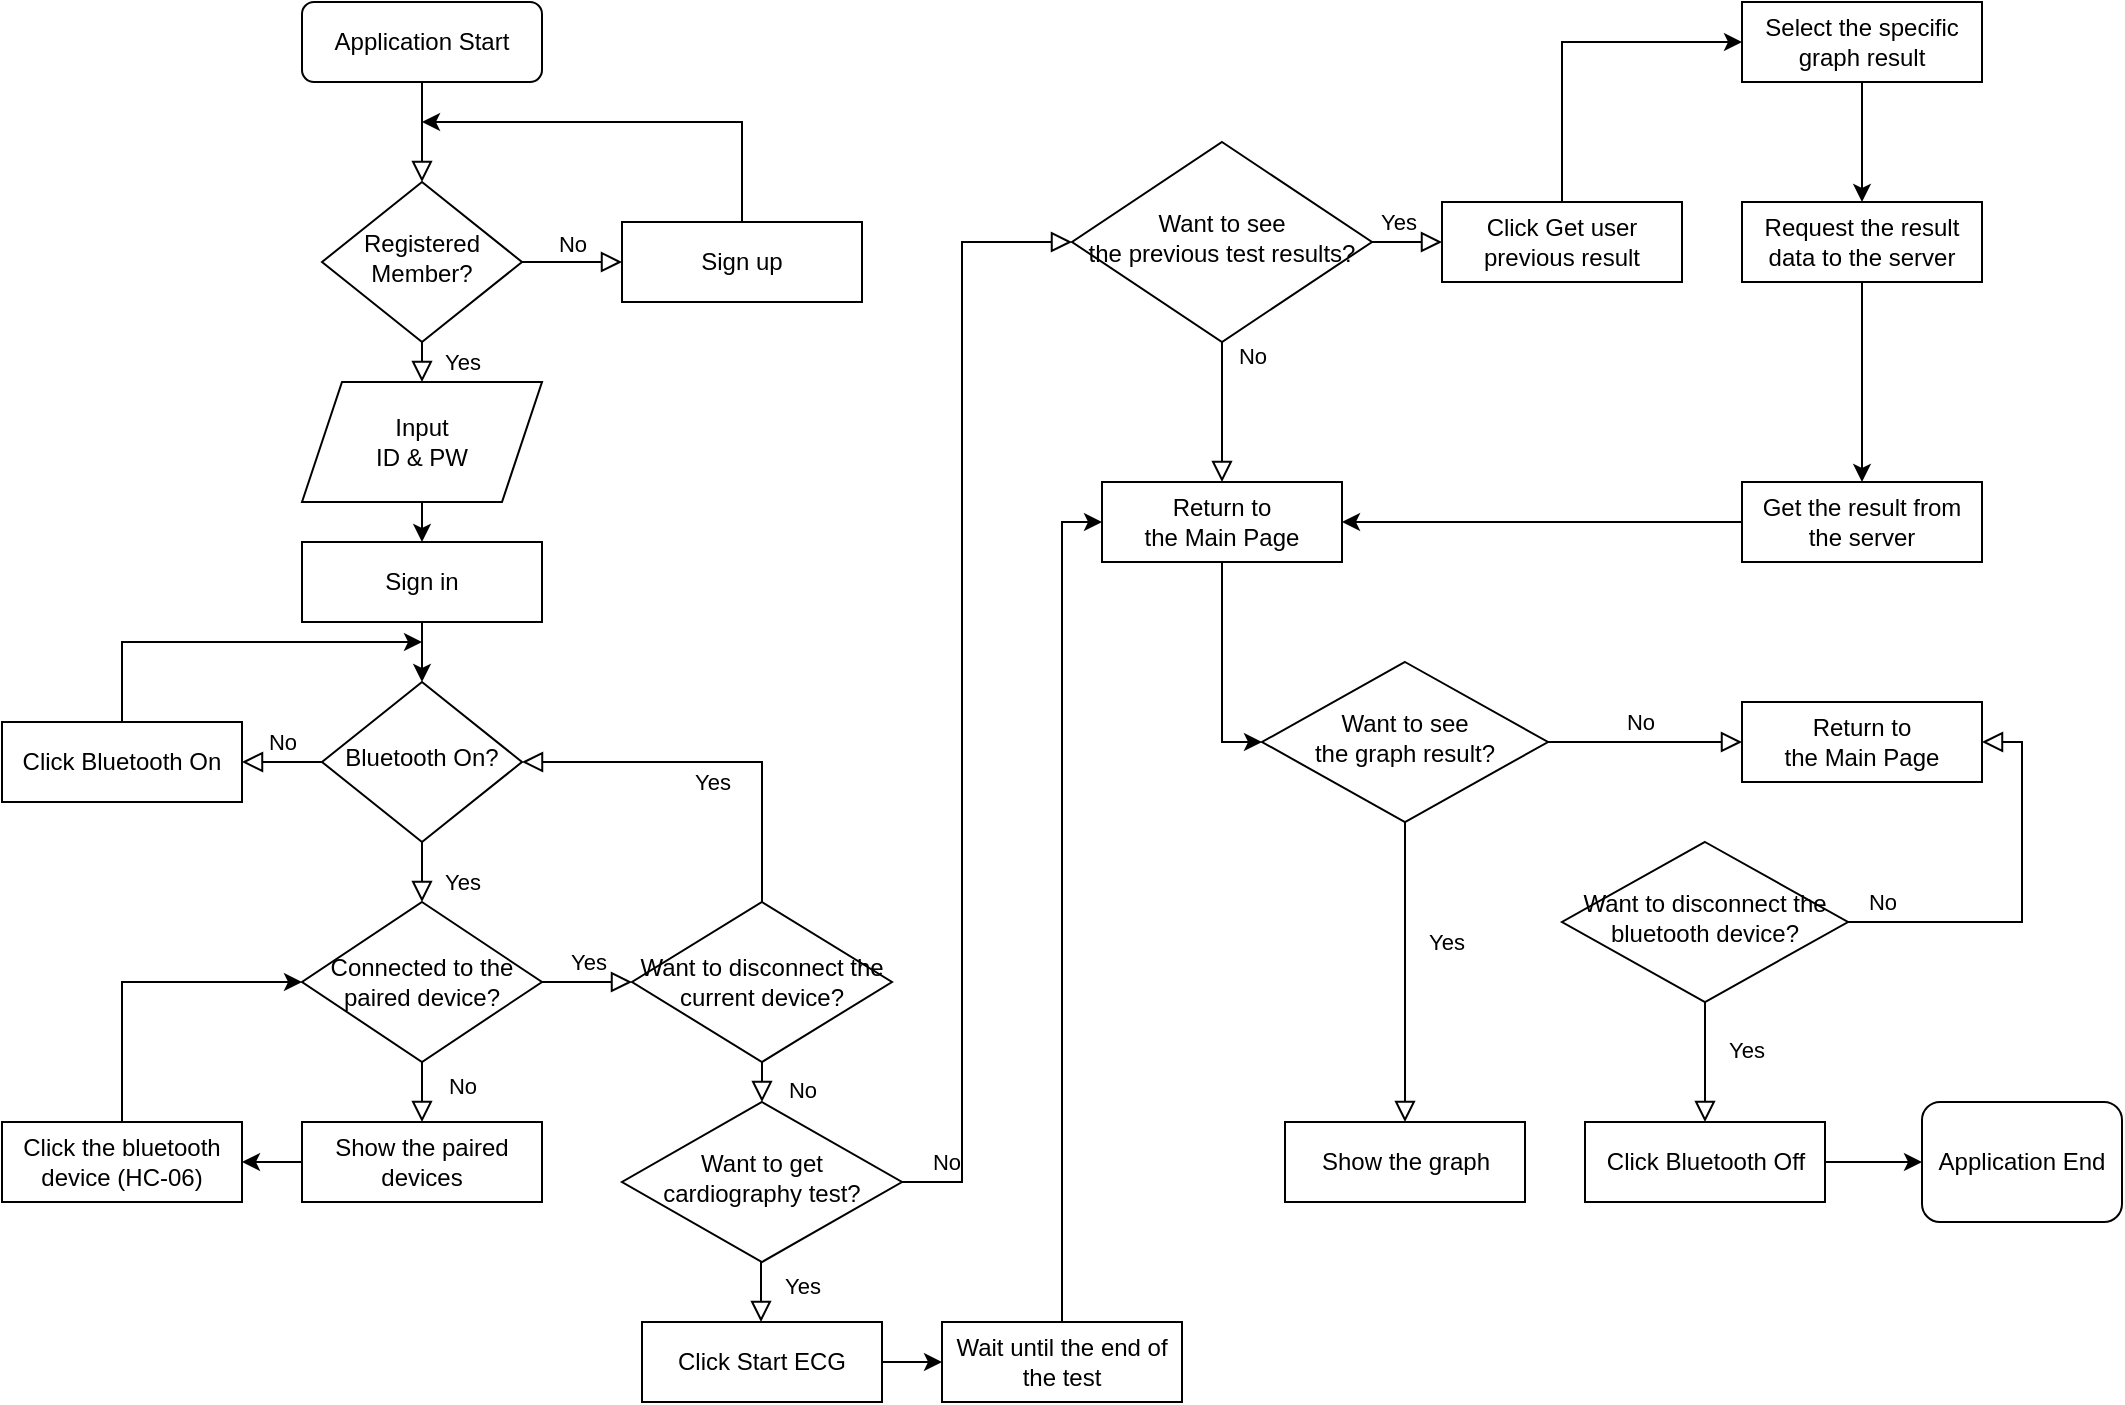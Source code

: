 <mxfile version="20.4.0" type="device"><diagram id="C5RBs43oDa-KdzZeNtuy" name="Page-1"><mxGraphModel dx="1018" dy="626" grid="1" gridSize="10" guides="1" tooltips="1" connect="1" arrows="1" fold="1" page="1" pageScale="1" pageWidth="827" pageHeight="1169" math="0" shadow="0"><root><mxCell id="WIyWlLk6GJQsqaUBKTNV-0"/><mxCell id="WIyWlLk6GJQsqaUBKTNV-1" parent="WIyWlLk6GJQsqaUBKTNV-0"/><mxCell id="WIyWlLk6GJQsqaUBKTNV-2" value="" style="rounded=0;html=1;jettySize=auto;orthogonalLoop=1;fontSize=11;endArrow=block;endFill=0;endSize=8;strokeWidth=1;shadow=0;labelBackgroundColor=none;edgeStyle=orthogonalEdgeStyle;" parent="WIyWlLk6GJQsqaUBKTNV-1" source="WIyWlLk6GJQsqaUBKTNV-3" target="WIyWlLk6GJQsqaUBKTNV-6" edge="1"><mxGeometry relative="1" as="geometry"/></mxCell><mxCell id="WIyWlLk6GJQsqaUBKTNV-3" value="Application Start" style="rounded=1;whiteSpace=wrap;html=1;fontSize=12;glass=0;strokeWidth=1;shadow=0;" parent="WIyWlLk6GJQsqaUBKTNV-1" vertex="1"><mxGeometry x="160" y="80" width="120" height="40" as="geometry"/></mxCell><mxCell id="WIyWlLk6GJQsqaUBKTNV-4" value="Yes" style="rounded=0;html=1;jettySize=auto;orthogonalLoop=1;fontSize=11;endArrow=block;endFill=0;endSize=8;strokeWidth=1;shadow=0;labelBackgroundColor=none;edgeStyle=orthogonalEdgeStyle;exitX=0.5;exitY=1;exitDx=0;exitDy=0;entryX=0.5;entryY=0;entryDx=0;entryDy=0;" parent="WIyWlLk6GJQsqaUBKTNV-1" source="WIyWlLk6GJQsqaUBKTNV-6" target="W6x3SmIvolleTisDMfN6-23" edge="1"><mxGeometry y="20" relative="1" as="geometry"><mxPoint as="offset"/><mxPoint x="220" y="330" as="sourcePoint"/><mxPoint x="220" y="290" as="targetPoint"/></mxGeometry></mxCell><mxCell id="WIyWlLk6GJQsqaUBKTNV-5" value="No" style="edgeStyle=orthogonalEdgeStyle;rounded=0;html=1;jettySize=auto;orthogonalLoop=1;fontSize=11;endArrow=block;endFill=0;endSize=8;strokeWidth=1;shadow=0;labelBackgroundColor=none;" parent="WIyWlLk6GJQsqaUBKTNV-1" source="WIyWlLk6GJQsqaUBKTNV-6" edge="1"><mxGeometry y="10" relative="1" as="geometry"><mxPoint as="offset"/><mxPoint x="320" y="210" as="targetPoint"/></mxGeometry></mxCell><mxCell id="WIyWlLk6GJQsqaUBKTNV-6" value="Registered Member?" style="rhombus;whiteSpace=wrap;html=1;shadow=0;fontFamily=Helvetica;fontSize=12;align=center;strokeWidth=1;spacing=6;spacingTop=-4;" parent="WIyWlLk6GJQsqaUBKTNV-1" vertex="1"><mxGeometry x="170" y="170" width="100" height="80" as="geometry"/></mxCell><mxCell id="WIyWlLk6GJQsqaUBKTNV-10" value="Bluetooth On?" style="rhombus;whiteSpace=wrap;html=1;shadow=0;fontFamily=Helvetica;fontSize=12;align=center;strokeWidth=1;spacing=6;spacingTop=-4;" parent="WIyWlLk6GJQsqaUBKTNV-1" vertex="1"><mxGeometry x="170" y="420" width="100" height="80" as="geometry"/></mxCell><mxCell id="W6x3SmIvolleTisDMfN6-0" value="Sign in" style="rounded=0;whiteSpace=wrap;html=1;" vertex="1" parent="WIyWlLk6GJQsqaUBKTNV-1"><mxGeometry x="160" y="350" width="120" height="40" as="geometry"/></mxCell><mxCell id="W6x3SmIvolleTisDMfN6-4" value="Connected to the paired device?" style="rhombus;whiteSpace=wrap;html=1;" vertex="1" parent="WIyWlLk6GJQsqaUBKTNV-1"><mxGeometry x="160" y="530" width="120" height="80" as="geometry"/></mxCell><mxCell id="W6x3SmIvolleTisDMfN6-8" value="" style="endArrow=classic;html=1;rounded=0;exitX=0.5;exitY=1;exitDx=0;exitDy=0;entryX=0.5;entryY=0;entryDx=0;entryDy=0;" edge="1" parent="WIyWlLk6GJQsqaUBKTNV-1" source="W6x3SmIvolleTisDMfN6-0" target="WIyWlLk6GJQsqaUBKTNV-10"><mxGeometry width="50" height="50" relative="1" as="geometry"><mxPoint x="390" y="430" as="sourcePoint"/><mxPoint x="440" y="380" as="targetPoint"/></mxGeometry></mxCell><mxCell id="W6x3SmIvolleTisDMfN6-9" value="Sign up" style="rounded=0;whiteSpace=wrap;html=1;" vertex="1" parent="WIyWlLk6GJQsqaUBKTNV-1"><mxGeometry x="320" y="190" width="120" height="40" as="geometry"/></mxCell><mxCell id="W6x3SmIvolleTisDMfN6-10" value="" style="endArrow=classic;html=1;rounded=0;exitX=0.5;exitY=0;exitDx=0;exitDy=0;" edge="1" parent="WIyWlLk6GJQsqaUBKTNV-1" source="W6x3SmIvolleTisDMfN6-9"><mxGeometry width="50" height="50" relative="1" as="geometry"><mxPoint x="390" y="410" as="sourcePoint"/><mxPoint x="220" y="140" as="targetPoint"/><Array as="points"><mxPoint x="380" y="140"/></Array></mxGeometry></mxCell><mxCell id="W6x3SmIvolleTisDMfN6-13" value="No" style="edgeStyle=orthogonalEdgeStyle;rounded=0;html=1;jettySize=auto;orthogonalLoop=1;fontSize=11;endArrow=block;endFill=0;endSize=8;strokeWidth=1;shadow=0;labelBackgroundColor=none;exitX=0;exitY=0.5;exitDx=0;exitDy=0;entryX=1;entryY=0.5;entryDx=0;entryDy=0;" edge="1" parent="WIyWlLk6GJQsqaUBKTNV-1" source="WIyWlLk6GJQsqaUBKTNV-10" target="W6x3SmIvolleTisDMfN6-14"><mxGeometry y="-10" relative="1" as="geometry"><mxPoint as="offset"/><mxPoint x="270" y="500" as="sourcePoint"/><mxPoint x="320" y="500" as="targetPoint"/></mxGeometry></mxCell><mxCell id="W6x3SmIvolleTisDMfN6-14" value="Click Bluetooth On" style="rounded=0;whiteSpace=wrap;html=1;" vertex="1" parent="WIyWlLk6GJQsqaUBKTNV-1"><mxGeometry x="10" y="440" width="120" height="40" as="geometry"/></mxCell><mxCell id="W6x3SmIvolleTisDMfN6-15" value="" style="endArrow=classic;html=1;rounded=0;exitX=0.5;exitY=0;exitDx=0;exitDy=0;" edge="1" parent="WIyWlLk6GJQsqaUBKTNV-1" source="W6x3SmIvolleTisDMfN6-14"><mxGeometry width="50" height="50" relative="1" as="geometry"><mxPoint x="230" y="400" as="sourcePoint"/><mxPoint x="220" y="400" as="targetPoint"/><Array as="points"><mxPoint x="70" y="400"/></Array></mxGeometry></mxCell><mxCell id="W6x3SmIvolleTisDMfN6-19" value="Yes" style="edgeStyle=orthogonalEdgeStyle;rounded=0;html=1;jettySize=auto;orthogonalLoop=1;fontSize=11;endArrow=block;endFill=0;endSize=8;strokeWidth=1;shadow=0;labelBackgroundColor=none;exitX=0.5;exitY=1;exitDx=0;exitDy=0;entryX=0.5;entryY=0;entryDx=0;entryDy=0;" edge="1" parent="WIyWlLk6GJQsqaUBKTNV-1" source="WIyWlLk6GJQsqaUBKTNV-10" target="W6x3SmIvolleTisDMfN6-4"><mxGeometry x="0.333" y="20" relative="1" as="geometry"><mxPoint as="offset"/><mxPoint x="280" y="470" as="sourcePoint"/><mxPoint x="330" y="470" as="targetPoint"/></mxGeometry></mxCell><mxCell id="W6x3SmIvolleTisDMfN6-20" value="No" style="edgeStyle=orthogonalEdgeStyle;rounded=0;html=1;jettySize=auto;orthogonalLoop=1;fontSize=11;endArrow=block;endFill=0;endSize=8;strokeWidth=1;shadow=0;labelBackgroundColor=none;exitX=0.5;exitY=1;exitDx=0;exitDy=0;entryX=0.5;entryY=0;entryDx=0;entryDy=0;" edge="1" parent="WIyWlLk6GJQsqaUBKTNV-1" source="W6x3SmIvolleTisDMfN6-4" target="W6x3SmIvolleTisDMfN6-22"><mxGeometry x="-0.2" y="20" relative="1" as="geometry"><mxPoint as="offset"/><mxPoint x="230" y="510" as="sourcePoint"/><mxPoint x="220" y="650" as="targetPoint"/></mxGeometry></mxCell><mxCell id="W6x3SmIvolleTisDMfN6-21" value="Yes" style="edgeStyle=orthogonalEdgeStyle;rounded=0;html=1;jettySize=auto;orthogonalLoop=1;fontSize=11;endArrow=block;endFill=0;endSize=8;strokeWidth=1;shadow=0;labelBackgroundColor=none;exitX=1;exitY=0.5;exitDx=0;exitDy=0;entryX=0;entryY=0.5;entryDx=0;entryDy=0;" edge="1" parent="WIyWlLk6GJQsqaUBKTNV-1" source="W6x3SmIvolleTisDMfN6-4" target="W6x3SmIvolleTisDMfN6-74"><mxGeometry y="10" relative="1" as="geometry"><mxPoint as="offset"/><mxPoint x="280" y="470" as="sourcePoint"/><mxPoint x="320" y="570" as="targetPoint"/><Array as="points"/></mxGeometry></mxCell><mxCell id="W6x3SmIvolleTisDMfN6-22" value="Show the paired devices" style="rounded=0;whiteSpace=wrap;html=1;" vertex="1" parent="WIyWlLk6GJQsqaUBKTNV-1"><mxGeometry x="160" y="640" width="120" height="40" as="geometry"/></mxCell><mxCell id="W6x3SmIvolleTisDMfN6-23" value="Input&lt;br&gt;ID &amp;amp; PW" style="shape=parallelogram;perimeter=parallelogramPerimeter;whiteSpace=wrap;html=1;fixedSize=1;" vertex="1" parent="WIyWlLk6GJQsqaUBKTNV-1"><mxGeometry x="160" y="270" width="120" height="60" as="geometry"/></mxCell><mxCell id="W6x3SmIvolleTisDMfN6-24" value="" style="endArrow=classic;html=1;rounded=0;exitX=0.5;exitY=1;exitDx=0;exitDy=0;" edge="1" parent="WIyWlLk6GJQsqaUBKTNV-1" source="W6x3SmIvolleTisDMfN6-23"><mxGeometry width="50" height="50" relative="1" as="geometry"><mxPoint x="230" y="400" as="sourcePoint"/><mxPoint x="220" y="350" as="targetPoint"/></mxGeometry></mxCell><mxCell id="W6x3SmIvolleTisDMfN6-25" value="" style="endArrow=classic;html=1;rounded=0;exitX=0;exitY=0.5;exitDx=0;exitDy=0;entryX=1;entryY=0.5;entryDx=0;entryDy=0;" edge="1" parent="WIyWlLk6GJQsqaUBKTNV-1" source="W6x3SmIvolleTisDMfN6-22" target="W6x3SmIvolleTisDMfN6-26"><mxGeometry width="50" height="50" relative="1" as="geometry"><mxPoint x="220" y="750" as="sourcePoint"/><mxPoint x="100" y="660" as="targetPoint"/><Array as="points"><mxPoint x="130" y="660"/></Array></mxGeometry></mxCell><mxCell id="W6x3SmIvolleTisDMfN6-26" value="Click the bluetooth device (HC-06)" style="rounded=0;whiteSpace=wrap;html=1;" vertex="1" parent="WIyWlLk6GJQsqaUBKTNV-1"><mxGeometry x="10" y="640" width="120" height="40" as="geometry"/></mxCell><mxCell id="W6x3SmIvolleTisDMfN6-29" value="" style="endArrow=classic;html=1;rounded=0;exitX=0.5;exitY=0;exitDx=0;exitDy=0;entryX=0;entryY=0.5;entryDx=0;entryDy=0;" edge="1" parent="WIyWlLk6GJQsqaUBKTNV-1" source="W6x3SmIvolleTisDMfN6-26" target="W6x3SmIvolleTisDMfN6-4"><mxGeometry width="50" height="50" relative="1" as="geometry"><mxPoint x="390" y="460" as="sourcePoint"/><mxPoint x="440" y="410" as="targetPoint"/><Array as="points"><mxPoint x="70" y="570"/></Array></mxGeometry></mxCell><mxCell id="W6x3SmIvolleTisDMfN6-31" value="Want to get cardiography test?" style="rhombus;whiteSpace=wrap;html=1;shadow=0;fontFamily=Helvetica;fontSize=12;align=center;strokeWidth=1;spacing=6;spacingTop=-4;" vertex="1" parent="WIyWlLk6GJQsqaUBKTNV-1"><mxGeometry x="320" y="630" width="140" height="80" as="geometry"/></mxCell><mxCell id="W6x3SmIvolleTisDMfN6-36" value="Yes" style="edgeStyle=orthogonalEdgeStyle;rounded=0;html=1;jettySize=auto;orthogonalLoop=1;fontSize=11;endArrow=block;endFill=0;endSize=8;strokeWidth=1;shadow=0;labelBackgroundColor=none;exitX=0.5;exitY=1;exitDx=0;exitDy=0;entryX=0.5;entryY=0;entryDx=0;entryDy=0;" edge="1" parent="WIyWlLk6GJQsqaUBKTNV-1"><mxGeometry x="-0.2" y="20" relative="1" as="geometry"><mxPoint as="offset"/><mxPoint x="389.5" y="710" as="sourcePoint"/><mxPoint x="389.5" y="740" as="targetPoint"/></mxGeometry></mxCell><mxCell id="W6x3SmIvolleTisDMfN6-54" style="edgeStyle=orthogonalEdgeStyle;rounded=0;orthogonalLoop=1;jettySize=auto;html=1;" edge="1" parent="WIyWlLk6GJQsqaUBKTNV-1" source="W6x3SmIvolleTisDMfN6-37"><mxGeometry relative="1" as="geometry"><mxPoint x="480" y="760" as="targetPoint"/></mxGeometry></mxCell><mxCell id="W6x3SmIvolleTisDMfN6-37" value="Click Start ECG" style="rounded=0;whiteSpace=wrap;html=1;" vertex="1" parent="WIyWlLk6GJQsqaUBKTNV-1"><mxGeometry x="330" y="740" width="120" height="40" as="geometry"/></mxCell><mxCell id="W6x3SmIvolleTisDMfN6-38" value="No" style="edgeStyle=orthogonalEdgeStyle;rounded=0;html=1;jettySize=auto;orthogonalLoop=1;fontSize=11;endArrow=block;endFill=0;endSize=8;strokeWidth=1;shadow=0;labelBackgroundColor=none;exitX=1;exitY=0.5;exitDx=0;exitDy=0;entryX=0;entryY=0.5;entryDx=0;entryDy=0;" edge="1" parent="WIyWlLk6GJQsqaUBKTNV-1" source="W6x3SmIvolleTisDMfN6-31" target="W6x3SmIvolleTisDMfN6-39"><mxGeometry x="-0.921" y="10" relative="1" as="geometry"><mxPoint as="offset"/><mxPoint x="290" y="580" as="sourcePoint"/><mxPoint x="530" y="130" as="targetPoint"/><Array as="points"><mxPoint x="490" y="670"/><mxPoint x="490" y="200"/></Array></mxGeometry></mxCell><mxCell id="W6x3SmIvolleTisDMfN6-39" value="Want to see&lt;br&gt;the previous test results?" style="rhombus;whiteSpace=wrap;html=1;shadow=0;fontFamily=Helvetica;fontSize=12;align=center;strokeWidth=1;spacing=6;spacingTop=-4;" vertex="1" parent="WIyWlLk6GJQsqaUBKTNV-1"><mxGeometry x="545" y="150" width="150" height="100" as="geometry"/></mxCell><mxCell id="W6x3SmIvolleTisDMfN6-40" value="Yes" style="edgeStyle=orthogonalEdgeStyle;rounded=0;html=1;jettySize=auto;orthogonalLoop=1;fontSize=11;endArrow=block;endFill=0;endSize=8;strokeWidth=1;shadow=0;labelBackgroundColor=none;exitX=1;exitY=0.5;exitDx=0;exitDy=0;entryX=0;entryY=0.5;entryDx=0;entryDy=0;" edge="1" parent="WIyWlLk6GJQsqaUBKTNV-1" source="W6x3SmIvolleTisDMfN6-39" target="W6x3SmIvolleTisDMfN6-41"><mxGeometry x="-0.259" y="10" relative="1" as="geometry"><mxPoint as="offset"/><mxPoint x="590" y="240" as="sourcePoint"/><mxPoint x="605" y="330" as="targetPoint"/></mxGeometry></mxCell><mxCell id="W6x3SmIvolleTisDMfN6-45" style="edgeStyle=orthogonalEdgeStyle;rounded=0;orthogonalLoop=1;jettySize=auto;html=1;exitX=0.5;exitY=0;exitDx=0;exitDy=0;entryX=0;entryY=0.5;entryDx=0;entryDy=0;" edge="1" parent="WIyWlLk6GJQsqaUBKTNV-1" source="W6x3SmIvolleTisDMfN6-41" target="W6x3SmIvolleTisDMfN6-48"><mxGeometry relative="1" as="geometry"/></mxCell><mxCell id="W6x3SmIvolleTisDMfN6-41" value="Click Get user previous result" style="rounded=0;whiteSpace=wrap;html=1;" vertex="1" parent="WIyWlLk6GJQsqaUBKTNV-1"><mxGeometry x="730" y="180" width="120" height="40" as="geometry"/></mxCell><mxCell id="W6x3SmIvolleTisDMfN6-43" value="No" style="edgeStyle=orthogonalEdgeStyle;rounded=0;html=1;jettySize=auto;orthogonalLoop=1;fontSize=11;endArrow=block;endFill=0;endSize=8;strokeWidth=1;shadow=0;labelBackgroundColor=none;exitX=0.5;exitY=1;exitDx=0;exitDy=0;entryX=0.5;entryY=0;entryDx=0;entryDy=0;" edge="1" parent="WIyWlLk6GJQsqaUBKTNV-1" source="W6x3SmIvolleTisDMfN6-39" target="W6x3SmIvolleTisDMfN6-44"><mxGeometry x="-0.802" y="15" relative="1" as="geometry"><mxPoint as="offset"/><mxPoint x="470" y="580" as="sourcePoint"/><mxPoint x="700" y="330" as="targetPoint"/><Array as="points"/></mxGeometry></mxCell><mxCell id="W6x3SmIvolleTisDMfN6-44" value="Return to&lt;br&gt;the Main Page" style="rounded=0;whiteSpace=wrap;html=1;" vertex="1" parent="WIyWlLk6GJQsqaUBKTNV-1"><mxGeometry x="560" y="320" width="120" height="40" as="geometry"/></mxCell><mxCell id="W6x3SmIvolleTisDMfN6-46" value="Want to see&lt;br&gt;the graph result?" style="rhombus;whiteSpace=wrap;html=1;shadow=0;fontFamily=Helvetica;fontSize=12;align=center;strokeWidth=1;spacing=6;spacingTop=-4;" vertex="1" parent="WIyWlLk6GJQsqaUBKTNV-1"><mxGeometry x="640" y="410" width="143" height="80" as="geometry"/></mxCell><mxCell id="W6x3SmIvolleTisDMfN6-47" style="edgeStyle=orthogonalEdgeStyle;rounded=0;orthogonalLoop=1;jettySize=auto;html=1;exitX=0.5;exitY=1;exitDx=0;exitDy=0;entryX=0;entryY=0.5;entryDx=0;entryDy=0;" edge="1" parent="WIyWlLk6GJQsqaUBKTNV-1" source="W6x3SmIvolleTisDMfN6-44" target="W6x3SmIvolleTisDMfN6-46"><mxGeometry relative="1" as="geometry"><mxPoint x="777" y="230" as="sourcePoint"/><mxPoint x="777" y="320" as="targetPoint"/></mxGeometry></mxCell><mxCell id="W6x3SmIvolleTisDMfN6-49" style="edgeStyle=orthogonalEdgeStyle;rounded=0;orthogonalLoop=1;jettySize=auto;html=1;entryX=0.5;entryY=0;entryDx=0;entryDy=0;" edge="1" parent="WIyWlLk6GJQsqaUBKTNV-1" source="W6x3SmIvolleTisDMfN6-48" target="W6x3SmIvolleTisDMfN6-50"><mxGeometry relative="1" as="geometry"><mxPoint x="920" y="180" as="targetPoint"/></mxGeometry></mxCell><mxCell id="W6x3SmIvolleTisDMfN6-48" value="Select the specific graph result" style="rounded=0;whiteSpace=wrap;html=1;" vertex="1" parent="WIyWlLk6GJQsqaUBKTNV-1"><mxGeometry x="880" y="80" width="120" height="40" as="geometry"/></mxCell><mxCell id="W6x3SmIvolleTisDMfN6-50" value="Request the result data to the server" style="rounded=0;whiteSpace=wrap;html=1;" vertex="1" parent="WIyWlLk6GJQsqaUBKTNV-1"><mxGeometry x="880" y="180" width="120" height="40" as="geometry"/></mxCell><mxCell id="W6x3SmIvolleTisDMfN6-51" value="Yes" style="edgeStyle=orthogonalEdgeStyle;rounded=0;html=1;jettySize=auto;orthogonalLoop=1;fontSize=11;endArrow=block;endFill=0;endSize=8;strokeWidth=1;shadow=0;labelBackgroundColor=none;exitX=0.5;exitY=1;exitDx=0;exitDy=0;entryX=0.5;entryY=0;entryDx=0;entryDy=0;" edge="1" parent="WIyWlLk6GJQsqaUBKTNV-1" source="W6x3SmIvolleTisDMfN6-46" target="W6x3SmIvolleTisDMfN6-52"><mxGeometry x="-0.2" y="20" relative="1" as="geometry"><mxPoint as="offset"/><mxPoint x="691" y="610" as="sourcePoint"/><mxPoint x="691" y="640" as="targetPoint"/></mxGeometry></mxCell><mxCell id="W6x3SmIvolleTisDMfN6-52" value="Show the graph" style="rounded=0;whiteSpace=wrap;html=1;" vertex="1" parent="WIyWlLk6GJQsqaUBKTNV-1"><mxGeometry x="651.5" y="640" width="120" height="40" as="geometry"/></mxCell><mxCell id="W6x3SmIvolleTisDMfN6-57" style="edgeStyle=orthogonalEdgeStyle;rounded=0;orthogonalLoop=1;jettySize=auto;html=1;entryX=0;entryY=0.5;entryDx=0;entryDy=0;" edge="1" parent="WIyWlLk6GJQsqaUBKTNV-1" source="W6x3SmIvolleTisDMfN6-55" target="W6x3SmIvolleTisDMfN6-44"><mxGeometry relative="1" as="geometry"/></mxCell><mxCell id="W6x3SmIvolleTisDMfN6-55" value="Wait until the end of the test" style="rounded=0;whiteSpace=wrap;html=1;" vertex="1" parent="WIyWlLk6GJQsqaUBKTNV-1"><mxGeometry x="480" y="740" width="120" height="40" as="geometry"/></mxCell><mxCell id="W6x3SmIvolleTisDMfN6-59" style="edgeStyle=orthogonalEdgeStyle;rounded=0;orthogonalLoop=1;jettySize=auto;html=1;exitX=0.5;exitY=1;exitDx=0;exitDy=0;entryX=0.5;entryY=0;entryDx=0;entryDy=0;" edge="1" parent="WIyWlLk6GJQsqaUBKTNV-1" source="W6x3SmIvolleTisDMfN6-50" target="W6x3SmIvolleTisDMfN6-60"><mxGeometry relative="1" as="geometry"><mxPoint x="940" y="260" as="targetPoint"/><mxPoint x="950" y="130" as="sourcePoint"/></mxGeometry></mxCell><mxCell id="W6x3SmIvolleTisDMfN6-60" value="Get the result from the server" style="rounded=0;whiteSpace=wrap;html=1;" vertex="1" parent="WIyWlLk6GJQsqaUBKTNV-1"><mxGeometry x="880" y="320" width="120" height="40" as="geometry"/></mxCell><mxCell id="W6x3SmIvolleTisDMfN6-61" style="edgeStyle=orthogonalEdgeStyle;rounded=0;orthogonalLoop=1;jettySize=auto;html=1;exitX=0;exitY=0.5;exitDx=0;exitDy=0;entryX=1;entryY=0.5;entryDx=0;entryDy=0;" edge="1" parent="WIyWlLk6GJQsqaUBKTNV-1" source="W6x3SmIvolleTisDMfN6-60" target="W6x3SmIvolleTisDMfN6-44"><mxGeometry relative="1" as="geometry"><mxPoint x="950" y="330" as="targetPoint"/><mxPoint x="950" y="230" as="sourcePoint"/></mxGeometry></mxCell><mxCell id="W6x3SmIvolleTisDMfN6-62" value="No" style="edgeStyle=orthogonalEdgeStyle;rounded=0;html=1;jettySize=auto;orthogonalLoop=1;fontSize=11;endArrow=block;endFill=0;endSize=8;strokeWidth=1;shadow=0;labelBackgroundColor=none;exitX=1;exitY=0.5;exitDx=0;exitDy=0;entryX=0;entryY=0.5;entryDx=0;entryDy=0;" edge="1" parent="WIyWlLk6GJQsqaUBKTNV-1" source="W6x3SmIvolleTisDMfN6-46" target="W6x3SmIvolleTisDMfN6-63"><mxGeometry x="-0.053" y="10" relative="1" as="geometry"><mxPoint as="offset"/><mxPoint x="705" y="210" as="sourcePoint"/><mxPoint x="840" y="450" as="targetPoint"/></mxGeometry></mxCell><mxCell id="W6x3SmIvolleTisDMfN6-63" value="Return to&lt;br&gt;the Main Page" style="rounded=0;whiteSpace=wrap;html=1;" vertex="1" parent="WIyWlLk6GJQsqaUBKTNV-1"><mxGeometry x="880" y="430" width="120" height="40" as="geometry"/></mxCell><mxCell id="W6x3SmIvolleTisDMfN6-67" value="Want to disconnect the bluetooth device?" style="rhombus;whiteSpace=wrap;html=1;shadow=0;fontFamily=Helvetica;fontSize=12;align=center;strokeWidth=1;spacing=6;spacingTop=-4;" vertex="1" parent="WIyWlLk6GJQsqaUBKTNV-1"><mxGeometry x="790" y="500" width="143" height="80" as="geometry"/></mxCell><mxCell id="W6x3SmIvolleTisDMfN6-69" value="No" style="edgeStyle=orthogonalEdgeStyle;rounded=0;html=1;jettySize=auto;orthogonalLoop=1;fontSize=11;endArrow=block;endFill=0;endSize=8;strokeWidth=1;shadow=0;labelBackgroundColor=none;exitX=1;exitY=0.5;exitDx=0;exitDy=0;entryX=1;entryY=0.5;entryDx=0;entryDy=0;" edge="1" parent="WIyWlLk6GJQsqaUBKTNV-1" source="W6x3SmIvolleTisDMfN6-67" target="W6x3SmIvolleTisDMfN6-63"><mxGeometry x="-0.827" y="10" relative="1" as="geometry"><mxPoint as="offset"/><mxPoint x="1011.5" y="560" as="sourcePoint"/><mxPoint x="1108.5" y="560" as="targetPoint"/></mxGeometry></mxCell><mxCell id="W6x3SmIvolleTisDMfN6-70" value="Yes" style="edgeStyle=orthogonalEdgeStyle;rounded=0;html=1;jettySize=auto;orthogonalLoop=1;fontSize=11;endArrow=block;endFill=0;endSize=8;strokeWidth=1;shadow=0;labelBackgroundColor=none;exitX=0.5;exitY=1;exitDx=0;exitDy=0;entryX=0.5;entryY=0;entryDx=0;entryDy=0;" edge="1" parent="WIyWlLk6GJQsqaUBKTNV-1" source="W6x3SmIvolleTisDMfN6-67" target="W6x3SmIvolleTisDMfN6-71"><mxGeometry x="-0.2" y="20" relative="1" as="geometry"><mxPoint as="offset"/><mxPoint x="939.5" y="580" as="sourcePoint"/><mxPoint x="940" y="640" as="targetPoint"/></mxGeometry></mxCell><mxCell id="W6x3SmIvolleTisDMfN6-71" value="Click Bluetooth Off" style="rounded=0;whiteSpace=wrap;html=1;" vertex="1" parent="WIyWlLk6GJQsqaUBKTNV-1"><mxGeometry x="801.5" y="640" width="120" height="40" as="geometry"/></mxCell><mxCell id="W6x3SmIvolleTisDMfN6-74" value="Want to disconnect the current device?" style="rhombus;whiteSpace=wrap;html=1;" vertex="1" parent="WIyWlLk6GJQsqaUBKTNV-1"><mxGeometry x="325" y="530" width="130" height="80" as="geometry"/></mxCell><mxCell id="W6x3SmIvolleTisDMfN6-76" value="No" style="edgeStyle=orthogonalEdgeStyle;rounded=0;html=1;jettySize=auto;orthogonalLoop=1;fontSize=11;endArrow=block;endFill=0;endSize=8;strokeWidth=1;shadow=0;labelBackgroundColor=none;exitX=0.5;exitY=1;exitDx=0;exitDy=0;entryX=0.5;entryY=0;entryDx=0;entryDy=0;" edge="1" parent="WIyWlLk6GJQsqaUBKTNV-1" source="W6x3SmIvolleTisDMfN6-74" target="W6x3SmIvolleTisDMfN6-31"><mxGeometry x="0.333" y="20" relative="1" as="geometry"><mxPoint as="offset"/><mxPoint x="230" y="510" as="sourcePoint"/><mxPoint x="230" y="540" as="targetPoint"/></mxGeometry></mxCell><mxCell id="W6x3SmIvolleTisDMfN6-77" value="Yes" style="edgeStyle=orthogonalEdgeStyle;rounded=0;html=1;jettySize=auto;orthogonalLoop=1;fontSize=11;endArrow=block;endFill=0;endSize=8;strokeWidth=1;shadow=0;labelBackgroundColor=none;exitX=0.5;exitY=0;exitDx=0;exitDy=0;entryX=1;entryY=0.5;entryDx=0;entryDy=0;" edge="1" parent="WIyWlLk6GJQsqaUBKTNV-1" source="W6x3SmIvolleTisDMfN6-74" target="WIyWlLk6GJQsqaUBKTNV-10"><mxGeometry y="10" relative="1" as="geometry"><mxPoint as="offset"/><mxPoint x="290" y="580" as="sourcePoint"/><mxPoint x="335" y="580" as="targetPoint"/><Array as="points"/></mxGeometry></mxCell><mxCell id="W6x3SmIvolleTisDMfN6-82" value="" style="endArrow=classic;html=1;rounded=0;exitX=1;exitY=0.5;exitDx=0;exitDy=0;entryX=0;entryY=0.5;entryDx=0;entryDy=0;" edge="1" parent="WIyWlLk6GJQsqaUBKTNV-1" source="W6x3SmIvolleTisDMfN6-71" target="W6x3SmIvolleTisDMfN6-83"><mxGeometry width="50" height="50" relative="1" as="geometry"><mxPoint x="810" y="530" as="sourcePoint"/><mxPoint x="960" y="660" as="targetPoint"/></mxGeometry></mxCell><mxCell id="W6x3SmIvolleTisDMfN6-83" value="Application End" style="rounded=1;whiteSpace=wrap;html=1;" vertex="1" parent="WIyWlLk6GJQsqaUBKTNV-1"><mxGeometry x="970" y="630" width="100" height="60" as="geometry"/></mxCell></root></mxGraphModel></diagram></mxfile>